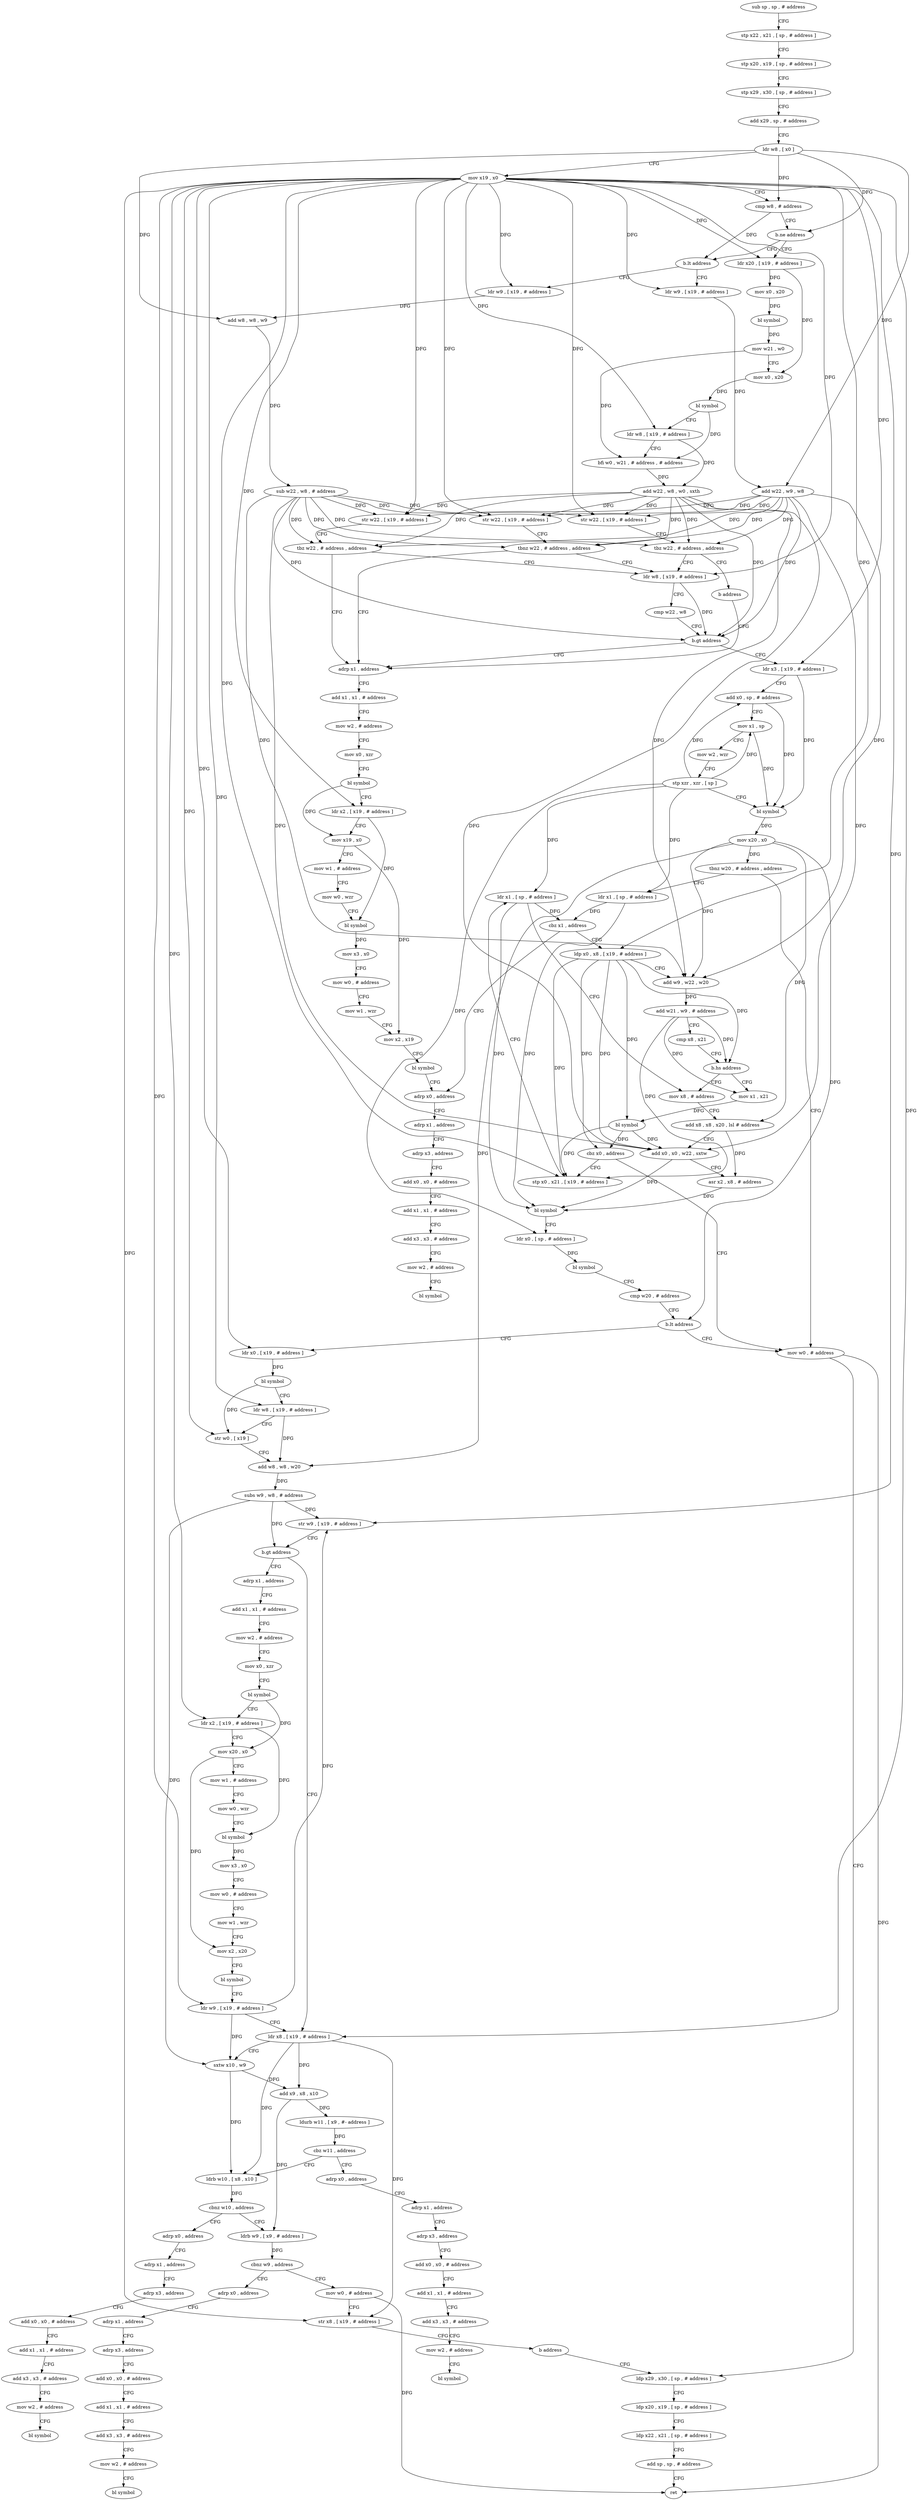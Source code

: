 digraph "func" {
"4210140" [label = "sub sp , sp , # address" ]
"4210144" [label = "stp x22 , x21 , [ sp , # address ]" ]
"4210148" [label = "stp x20 , x19 , [ sp , # address ]" ]
"4210152" [label = "stp x29 , x30 , [ sp , # address ]" ]
"4210156" [label = "add x29 , sp , # address" ]
"4210160" [label = "ldr w8 , [ x0 ]" ]
"4210164" [label = "mov x19 , x0" ]
"4210168" [label = "cmp w8 , # address" ]
"4210172" [label = "b.ne address" ]
"4210516" [label = "b.lt address" ]
"4210176" [label = "ldr x20 , [ x19 , # address ]" ]
"4210544" [label = "ldr w9 , [ x19 , # address ]" ]
"4210520" [label = "ldr w9 , [ x19 , # address ]" ]
"4210180" [label = "mov x0 , x20" ]
"4210184" [label = "bl symbol" ]
"4210188" [label = "mov w21 , w0" ]
"4210192" [label = "mov x0 , x20" ]
"4210196" [label = "bl symbol" ]
"4210200" [label = "ldr w8 , [ x19 , # address ]" ]
"4210204" [label = "bfi w0 , w21 , # address , # address" ]
"4210208" [label = "add w22 , w8 , w0 , sxth" ]
"4210212" [label = "str w22 , [ x19 , # address ]" ]
"4210216" [label = "tbnz w22 , # address , address" ]
"4210560" [label = "adrp x1 , address" ]
"4210220" [label = "ldr w8 , [ x19 , # address ]" ]
"4210548" [label = "add w22 , w9 , w8" ]
"4210552" [label = "str w22 , [ x19 , # address ]" ]
"4210556" [label = "tbz w22 , # address , address" ]
"4210524" [label = "add w8 , w8 , w9" ]
"4210528" [label = "sub w22 , w8 , # address" ]
"4210532" [label = "str w22 , [ x19 , # address ]" ]
"4210536" [label = "tbz w22 , # address , address" ]
"4210540" [label = "b address" ]
"4210564" [label = "add x1 , x1 , # address" ]
"4210568" [label = "mov w2 , # address" ]
"4210572" [label = "mov x0 , xzr" ]
"4210576" [label = "bl symbol" ]
"4210580" [label = "ldr x2 , [ x19 , # address ]" ]
"4210584" [label = "mov x19 , x0" ]
"4210588" [label = "mov w1 , # address" ]
"4210592" [label = "mov w0 , wzr" ]
"4210596" [label = "bl symbol" ]
"4210600" [label = "mov x3 , x0" ]
"4210604" [label = "mov w0 , # address" ]
"4210608" [label = "mov w1 , wzr" ]
"4210612" [label = "mov x2 , x19" ]
"4210616" [label = "bl symbol" ]
"4210620" [label = "adrp x0 , address" ]
"4210224" [label = "cmp w22 , w8" ]
"4210228" [label = "b.gt address" ]
"4210232" [label = "ldr x3 , [ x19 , # address ]" ]
"4210236" [label = "add x0 , sp , # address" ]
"4210240" [label = "mov x1 , sp" ]
"4210244" [label = "mov w2 , wzr" ]
"4210248" [label = "stp xzr , xzr , [ sp ]" ]
"4210252" [label = "bl symbol" ]
"4210256" [label = "mov x20 , x0" ]
"4210260" [label = "tbnz w20 , # address , address" ]
"4210492" [label = "mov w0 , # address" ]
"4210264" [label = "ldr x1 , [ sp , # address ]" ]
"4210496" [label = "ldp x29 , x30 , [ sp , # address ]" ]
"4210268" [label = "cbz x1 , address" ]
"4210272" [label = "ldp x0 , x8 , [ x19 , # address ]" ]
"4210624" [label = "adrp x1 , address" ]
"4210628" [label = "adrp x3 , address" ]
"4210632" [label = "add x0 , x0 , # address" ]
"4210636" [label = "add x1 , x1 , # address" ]
"4210640" [label = "add x3 , x3 , # address" ]
"4210644" [label = "mov w2 , # address" ]
"4210648" [label = "bl symbol" ]
"4210276" [label = "add w9 , w22 , w20" ]
"4210280" [label = "add w21 , w9 , # address" ]
"4210284" [label = "cmp x8 , x21" ]
"4210288" [label = "b.hs address" ]
"4210312" [label = "mov x8 , # address" ]
"4210292" [label = "mov x1 , x21" ]
"4210316" [label = "add x8 , x8 , x20 , lsl # address" ]
"4210320" [label = "add x0 , x0 , w22 , sxtw" ]
"4210324" [label = "asr x2 , x8 , # address" ]
"4210328" [label = "bl symbol" ]
"4210332" [label = "ldr x0 , [ sp , # address ]" ]
"4210336" [label = "bl symbol" ]
"4210340" [label = "cmp w20 , # address" ]
"4210344" [label = "b.lt address" ]
"4210348" [label = "ldr x0 , [ x19 , # address ]" ]
"4210296" [label = "bl symbol" ]
"4210300" [label = "cbz x0 , address" ]
"4210304" [label = "stp x0 , x21 , [ x19 , # address ]" ]
"4210352" [label = "bl symbol" ]
"4210356" [label = "ldr w8 , [ x19 , # address ]" ]
"4210360" [label = "str w0 , [ x19 ]" ]
"4210364" [label = "add w8 , w8 , w20" ]
"4210368" [label = "subs w9 , w8 , # address" ]
"4210372" [label = "str w9 , [ x19 , # address ]" ]
"4210376" [label = "b.gt address" ]
"4210444" [label = "ldr x8 , [ x19 , # address ]" ]
"4210380" [label = "adrp x1 , address" ]
"4210308" [label = "ldr x1 , [ sp , # address ]" ]
"4210448" [label = "sxtw x10 , w9" ]
"4210452" [label = "add x9 , x8 , x10" ]
"4210456" [label = "ldurb w11 , [ x9 , #- address ]" ]
"4210460" [label = "cbz w11 , address" ]
"4210652" [label = "adrp x0 , address" ]
"4210464" [label = "ldrb w10 , [ x8 , x10 ]" ]
"4210384" [label = "add x1 , x1 , # address" ]
"4210388" [label = "mov w2 , # address" ]
"4210392" [label = "mov x0 , xzr" ]
"4210396" [label = "bl symbol" ]
"4210400" [label = "ldr x2 , [ x19 , # address ]" ]
"4210404" [label = "mov x20 , x0" ]
"4210408" [label = "mov w1 , # address" ]
"4210412" [label = "mov w0 , wzr" ]
"4210416" [label = "bl symbol" ]
"4210420" [label = "mov x3 , x0" ]
"4210424" [label = "mov w0 , # address" ]
"4210428" [label = "mov w1 , wzr" ]
"4210432" [label = "mov x2 , x20" ]
"4210436" [label = "bl symbol" ]
"4210440" [label = "ldr w9 , [ x19 , # address ]" ]
"4210656" [label = "adrp x1 , address" ]
"4210660" [label = "adrp x3 , address" ]
"4210664" [label = "add x0 , x0 , # address" ]
"4210668" [label = "add x1 , x1 , # address" ]
"4210672" [label = "add x3 , x3 , # address" ]
"4210676" [label = "mov w2 , # address" ]
"4210680" [label = "bl symbol" ]
"4210468" [label = "cbnz w10 , address" ]
"4210684" [label = "adrp x0 , address" ]
"4210472" [label = "ldrb w9 , [ x9 , # address ]" ]
"4210688" [label = "adrp x1 , address" ]
"4210692" [label = "adrp x3 , address" ]
"4210696" [label = "add x0 , x0 , # address" ]
"4210700" [label = "add x1 , x1 , # address" ]
"4210704" [label = "add x3 , x3 , # address" ]
"4210708" [label = "mov w2 , # address" ]
"4210712" [label = "bl symbol" ]
"4210476" [label = "cbnz w9 , address" ]
"4210716" [label = "adrp x0 , address" ]
"4210480" [label = "mov w0 , # address" ]
"4210720" [label = "adrp x1 , address" ]
"4210724" [label = "adrp x3 , address" ]
"4210728" [label = "add x0 , x0 , # address" ]
"4210732" [label = "add x1 , x1 , # address" ]
"4210736" [label = "add x3 , x3 , # address" ]
"4210740" [label = "mov w2 , # address" ]
"4210744" [label = "bl symbol" ]
"4210484" [label = "str x8 , [ x19 , # address ]" ]
"4210488" [label = "b address" ]
"4210500" [label = "ldp x20 , x19 , [ sp , # address ]" ]
"4210504" [label = "ldp x22 , x21 , [ sp , # address ]" ]
"4210508" [label = "add sp , sp , # address" ]
"4210512" [label = "ret" ]
"4210140" -> "4210144" [ label = "CFG" ]
"4210144" -> "4210148" [ label = "CFG" ]
"4210148" -> "4210152" [ label = "CFG" ]
"4210152" -> "4210156" [ label = "CFG" ]
"4210156" -> "4210160" [ label = "CFG" ]
"4210160" -> "4210164" [ label = "CFG" ]
"4210160" -> "4210168" [ label = "DFG" ]
"4210160" -> "4210172" [ label = "DFG" ]
"4210160" -> "4210548" [ label = "DFG" ]
"4210160" -> "4210524" [ label = "DFG" ]
"4210164" -> "4210168" [ label = "CFG" ]
"4210164" -> "4210176" [ label = "DFG" ]
"4210164" -> "4210200" [ label = "DFG" ]
"4210164" -> "4210212" [ label = "DFG" ]
"4210164" -> "4210544" [ label = "DFG" ]
"4210164" -> "4210552" [ label = "DFG" ]
"4210164" -> "4210520" [ label = "DFG" ]
"4210164" -> "4210532" [ label = "DFG" ]
"4210164" -> "4210580" [ label = "DFG" ]
"4210164" -> "4210220" [ label = "DFG" ]
"4210164" -> "4210232" [ label = "DFG" ]
"4210164" -> "4210272" [ label = "DFG" ]
"4210164" -> "4210348" [ label = "DFG" ]
"4210164" -> "4210356" [ label = "DFG" ]
"4210164" -> "4210360" [ label = "DFG" ]
"4210164" -> "4210372" [ label = "DFG" ]
"4210164" -> "4210304" [ label = "DFG" ]
"4210164" -> "4210444" [ label = "DFG" ]
"4210164" -> "4210400" [ label = "DFG" ]
"4210164" -> "4210440" [ label = "DFG" ]
"4210164" -> "4210484" [ label = "DFG" ]
"4210168" -> "4210172" [ label = "CFG" ]
"4210168" -> "4210516" [ label = "DFG" ]
"4210172" -> "4210516" [ label = "CFG" ]
"4210172" -> "4210176" [ label = "CFG" ]
"4210516" -> "4210544" [ label = "CFG" ]
"4210516" -> "4210520" [ label = "CFG" ]
"4210176" -> "4210180" [ label = "DFG" ]
"4210176" -> "4210192" [ label = "DFG" ]
"4210544" -> "4210548" [ label = "DFG" ]
"4210520" -> "4210524" [ label = "DFG" ]
"4210180" -> "4210184" [ label = "DFG" ]
"4210184" -> "4210188" [ label = "DFG" ]
"4210188" -> "4210192" [ label = "CFG" ]
"4210188" -> "4210204" [ label = "DFG" ]
"4210192" -> "4210196" [ label = "DFG" ]
"4210196" -> "4210200" [ label = "CFG" ]
"4210196" -> "4210204" [ label = "DFG" ]
"4210200" -> "4210204" [ label = "CFG" ]
"4210200" -> "4210208" [ label = "DFG" ]
"4210204" -> "4210208" [ label = "DFG" ]
"4210208" -> "4210212" [ label = "DFG" ]
"4210208" -> "4210216" [ label = "DFG" ]
"4210208" -> "4210552" [ label = "DFG" ]
"4210208" -> "4210556" [ label = "DFG" ]
"4210208" -> "4210532" [ label = "DFG" ]
"4210208" -> "4210536" [ label = "DFG" ]
"4210208" -> "4210228" [ label = "DFG" ]
"4210208" -> "4210276" [ label = "DFG" ]
"4210208" -> "4210320" [ label = "DFG" ]
"4210212" -> "4210216" [ label = "CFG" ]
"4210216" -> "4210560" [ label = "CFG" ]
"4210216" -> "4210220" [ label = "CFG" ]
"4210560" -> "4210564" [ label = "CFG" ]
"4210220" -> "4210224" [ label = "CFG" ]
"4210220" -> "4210228" [ label = "DFG" ]
"4210548" -> "4210552" [ label = "DFG" ]
"4210548" -> "4210212" [ label = "DFG" ]
"4210548" -> "4210216" [ label = "DFG" ]
"4210548" -> "4210556" [ label = "DFG" ]
"4210548" -> "4210532" [ label = "DFG" ]
"4210548" -> "4210536" [ label = "DFG" ]
"4210548" -> "4210228" [ label = "DFG" ]
"4210548" -> "4210276" [ label = "DFG" ]
"4210548" -> "4210320" [ label = "DFG" ]
"4210552" -> "4210556" [ label = "CFG" ]
"4210556" -> "4210220" [ label = "CFG" ]
"4210556" -> "4210560" [ label = "CFG" ]
"4210524" -> "4210528" [ label = "DFG" ]
"4210528" -> "4210532" [ label = "DFG" ]
"4210528" -> "4210212" [ label = "DFG" ]
"4210528" -> "4210216" [ label = "DFG" ]
"4210528" -> "4210552" [ label = "DFG" ]
"4210528" -> "4210556" [ label = "DFG" ]
"4210528" -> "4210536" [ label = "DFG" ]
"4210528" -> "4210228" [ label = "DFG" ]
"4210528" -> "4210276" [ label = "DFG" ]
"4210528" -> "4210320" [ label = "DFG" ]
"4210532" -> "4210536" [ label = "CFG" ]
"4210536" -> "4210220" [ label = "CFG" ]
"4210536" -> "4210540" [ label = "CFG" ]
"4210540" -> "4210560" [ label = "CFG" ]
"4210564" -> "4210568" [ label = "CFG" ]
"4210568" -> "4210572" [ label = "CFG" ]
"4210572" -> "4210576" [ label = "CFG" ]
"4210576" -> "4210580" [ label = "CFG" ]
"4210576" -> "4210584" [ label = "DFG" ]
"4210580" -> "4210584" [ label = "CFG" ]
"4210580" -> "4210596" [ label = "DFG" ]
"4210584" -> "4210588" [ label = "CFG" ]
"4210584" -> "4210612" [ label = "DFG" ]
"4210588" -> "4210592" [ label = "CFG" ]
"4210592" -> "4210596" [ label = "CFG" ]
"4210596" -> "4210600" [ label = "DFG" ]
"4210600" -> "4210604" [ label = "CFG" ]
"4210604" -> "4210608" [ label = "CFG" ]
"4210608" -> "4210612" [ label = "CFG" ]
"4210612" -> "4210616" [ label = "CFG" ]
"4210616" -> "4210620" [ label = "CFG" ]
"4210620" -> "4210624" [ label = "CFG" ]
"4210224" -> "4210228" [ label = "CFG" ]
"4210228" -> "4210560" [ label = "CFG" ]
"4210228" -> "4210232" [ label = "CFG" ]
"4210232" -> "4210236" [ label = "CFG" ]
"4210232" -> "4210252" [ label = "DFG" ]
"4210236" -> "4210240" [ label = "CFG" ]
"4210236" -> "4210252" [ label = "DFG" ]
"4210240" -> "4210244" [ label = "CFG" ]
"4210240" -> "4210252" [ label = "DFG" ]
"4210244" -> "4210248" [ label = "CFG" ]
"4210248" -> "4210252" [ label = "CFG" ]
"4210248" -> "4210236" [ label = "DFG" ]
"4210248" -> "4210240" [ label = "DFG" ]
"4210248" -> "4210264" [ label = "DFG" ]
"4210248" -> "4210332" [ label = "DFG" ]
"4210248" -> "4210308" [ label = "DFG" ]
"4210252" -> "4210256" [ label = "DFG" ]
"4210256" -> "4210260" [ label = "DFG" ]
"4210256" -> "4210276" [ label = "DFG" ]
"4210256" -> "4210316" [ label = "DFG" ]
"4210256" -> "4210344" [ label = "DFG" ]
"4210256" -> "4210364" [ label = "DFG" ]
"4210260" -> "4210492" [ label = "CFG" ]
"4210260" -> "4210264" [ label = "CFG" ]
"4210492" -> "4210496" [ label = "CFG" ]
"4210492" -> "4210512" [ label = "DFG" ]
"4210264" -> "4210268" [ label = "DFG" ]
"4210264" -> "4210328" [ label = "DFG" ]
"4210496" -> "4210500" [ label = "CFG" ]
"4210268" -> "4210620" [ label = "CFG" ]
"4210268" -> "4210272" [ label = "CFG" ]
"4210272" -> "4210276" [ label = "CFG" ]
"4210272" -> "4210320" [ label = "DFG" ]
"4210272" -> "4210296" [ label = "DFG" ]
"4210272" -> "4210300" [ label = "DFG" ]
"4210272" -> "4210304" [ label = "DFG" ]
"4210272" -> "4210288" [ label = "DFG" ]
"4210624" -> "4210628" [ label = "CFG" ]
"4210628" -> "4210632" [ label = "CFG" ]
"4210632" -> "4210636" [ label = "CFG" ]
"4210636" -> "4210640" [ label = "CFG" ]
"4210640" -> "4210644" [ label = "CFG" ]
"4210644" -> "4210648" [ label = "CFG" ]
"4210276" -> "4210280" [ label = "DFG" ]
"4210280" -> "4210284" [ label = "CFG" ]
"4210280" -> "4210288" [ label = "DFG" ]
"4210280" -> "4210292" [ label = "DFG" ]
"4210280" -> "4210304" [ label = "DFG" ]
"4210284" -> "4210288" [ label = "CFG" ]
"4210288" -> "4210312" [ label = "CFG" ]
"4210288" -> "4210292" [ label = "CFG" ]
"4210312" -> "4210316" [ label = "CFG" ]
"4210292" -> "4210296" [ label = "DFG" ]
"4210316" -> "4210320" [ label = "CFG" ]
"4210316" -> "4210324" [ label = "DFG" ]
"4210320" -> "4210324" [ label = "CFG" ]
"4210320" -> "4210328" [ label = "DFG" ]
"4210324" -> "4210328" [ label = "DFG" ]
"4210328" -> "4210332" [ label = "CFG" ]
"4210332" -> "4210336" [ label = "DFG" ]
"4210336" -> "4210340" [ label = "CFG" ]
"4210340" -> "4210344" [ label = "CFG" ]
"4210344" -> "4210492" [ label = "CFG" ]
"4210344" -> "4210348" [ label = "CFG" ]
"4210348" -> "4210352" [ label = "DFG" ]
"4210296" -> "4210300" [ label = "DFG" ]
"4210296" -> "4210320" [ label = "DFG" ]
"4210296" -> "4210304" [ label = "DFG" ]
"4210300" -> "4210492" [ label = "CFG" ]
"4210300" -> "4210304" [ label = "CFG" ]
"4210304" -> "4210308" [ label = "CFG" ]
"4210352" -> "4210356" [ label = "CFG" ]
"4210352" -> "4210360" [ label = "DFG" ]
"4210356" -> "4210360" [ label = "CFG" ]
"4210356" -> "4210364" [ label = "DFG" ]
"4210360" -> "4210364" [ label = "CFG" ]
"4210364" -> "4210368" [ label = "DFG" ]
"4210368" -> "4210372" [ label = "DFG" ]
"4210368" -> "4210448" [ label = "DFG" ]
"4210368" -> "4210376" [ label = "DFG" ]
"4210372" -> "4210376" [ label = "CFG" ]
"4210376" -> "4210444" [ label = "CFG" ]
"4210376" -> "4210380" [ label = "CFG" ]
"4210444" -> "4210448" [ label = "CFG" ]
"4210444" -> "4210452" [ label = "DFG" ]
"4210444" -> "4210464" [ label = "DFG" ]
"4210444" -> "4210484" [ label = "DFG" ]
"4210380" -> "4210384" [ label = "CFG" ]
"4210308" -> "4210312" [ label = "CFG" ]
"4210308" -> "4210268" [ label = "DFG" ]
"4210308" -> "4210328" [ label = "DFG" ]
"4210448" -> "4210452" [ label = "DFG" ]
"4210448" -> "4210464" [ label = "DFG" ]
"4210452" -> "4210456" [ label = "DFG" ]
"4210452" -> "4210472" [ label = "DFG" ]
"4210456" -> "4210460" [ label = "DFG" ]
"4210460" -> "4210652" [ label = "CFG" ]
"4210460" -> "4210464" [ label = "CFG" ]
"4210652" -> "4210656" [ label = "CFG" ]
"4210464" -> "4210468" [ label = "DFG" ]
"4210384" -> "4210388" [ label = "CFG" ]
"4210388" -> "4210392" [ label = "CFG" ]
"4210392" -> "4210396" [ label = "CFG" ]
"4210396" -> "4210400" [ label = "CFG" ]
"4210396" -> "4210404" [ label = "DFG" ]
"4210400" -> "4210404" [ label = "CFG" ]
"4210400" -> "4210416" [ label = "DFG" ]
"4210404" -> "4210408" [ label = "CFG" ]
"4210404" -> "4210432" [ label = "DFG" ]
"4210408" -> "4210412" [ label = "CFG" ]
"4210412" -> "4210416" [ label = "CFG" ]
"4210416" -> "4210420" [ label = "DFG" ]
"4210420" -> "4210424" [ label = "CFG" ]
"4210424" -> "4210428" [ label = "CFG" ]
"4210428" -> "4210432" [ label = "CFG" ]
"4210432" -> "4210436" [ label = "CFG" ]
"4210436" -> "4210440" [ label = "CFG" ]
"4210440" -> "4210444" [ label = "CFG" ]
"4210440" -> "4210372" [ label = "DFG" ]
"4210440" -> "4210448" [ label = "DFG" ]
"4210656" -> "4210660" [ label = "CFG" ]
"4210660" -> "4210664" [ label = "CFG" ]
"4210664" -> "4210668" [ label = "CFG" ]
"4210668" -> "4210672" [ label = "CFG" ]
"4210672" -> "4210676" [ label = "CFG" ]
"4210676" -> "4210680" [ label = "CFG" ]
"4210468" -> "4210684" [ label = "CFG" ]
"4210468" -> "4210472" [ label = "CFG" ]
"4210684" -> "4210688" [ label = "CFG" ]
"4210472" -> "4210476" [ label = "DFG" ]
"4210688" -> "4210692" [ label = "CFG" ]
"4210692" -> "4210696" [ label = "CFG" ]
"4210696" -> "4210700" [ label = "CFG" ]
"4210700" -> "4210704" [ label = "CFG" ]
"4210704" -> "4210708" [ label = "CFG" ]
"4210708" -> "4210712" [ label = "CFG" ]
"4210476" -> "4210716" [ label = "CFG" ]
"4210476" -> "4210480" [ label = "CFG" ]
"4210716" -> "4210720" [ label = "CFG" ]
"4210480" -> "4210484" [ label = "CFG" ]
"4210480" -> "4210512" [ label = "DFG" ]
"4210720" -> "4210724" [ label = "CFG" ]
"4210724" -> "4210728" [ label = "CFG" ]
"4210728" -> "4210732" [ label = "CFG" ]
"4210732" -> "4210736" [ label = "CFG" ]
"4210736" -> "4210740" [ label = "CFG" ]
"4210740" -> "4210744" [ label = "CFG" ]
"4210484" -> "4210488" [ label = "CFG" ]
"4210488" -> "4210496" [ label = "CFG" ]
"4210500" -> "4210504" [ label = "CFG" ]
"4210504" -> "4210508" [ label = "CFG" ]
"4210508" -> "4210512" [ label = "CFG" ]
}
